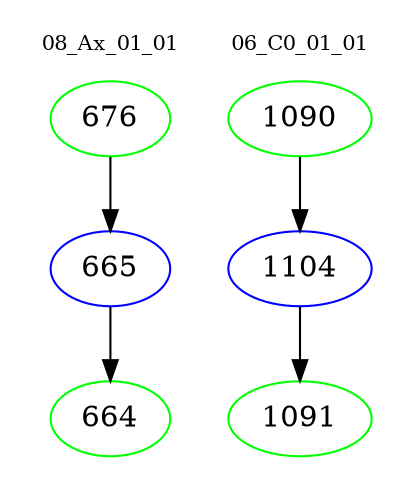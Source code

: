 digraph{
subgraph cluster_0 {
color = white
label = "08_Ax_01_01";
fontsize=10;
T0_676 [label="676", color="green"]
T0_676 -> T0_665 [color="black"]
T0_665 [label="665", color="blue"]
T0_665 -> T0_664 [color="black"]
T0_664 [label="664", color="green"]
}
subgraph cluster_1 {
color = white
label = "06_C0_01_01";
fontsize=10;
T1_1090 [label="1090", color="green"]
T1_1090 -> T1_1104 [color="black"]
T1_1104 [label="1104", color="blue"]
T1_1104 -> T1_1091 [color="black"]
T1_1091 [label="1091", color="green"]
}
}
